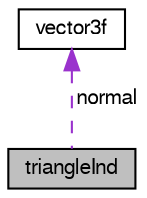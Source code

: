 digraph "triangleInd"
{
 // LATEX_PDF_SIZE
  bgcolor="transparent";
  edge [fontname="FreeSans",fontsize="10",labelfontname="FreeSans",labelfontsize="10"];
  node [fontname="FreeSans",fontsize="10",shape=record];
  Node1 [label="triangleInd",height=0.2,width=0.4,color="black", fillcolor="grey75", style="filled", fontcolor="black",tooltip=" "];
  Node2 -> Node1 [dir="back",color="darkorchid3",fontsize="10",style="dashed",label=" normal" ,fontname="FreeSans"];
  Node2 [label="vector3f",height=0.2,width=0.4,color="black",URL="$a02504.html",tooltip="Three floats in a array, lots of overloaded operators."];
}
